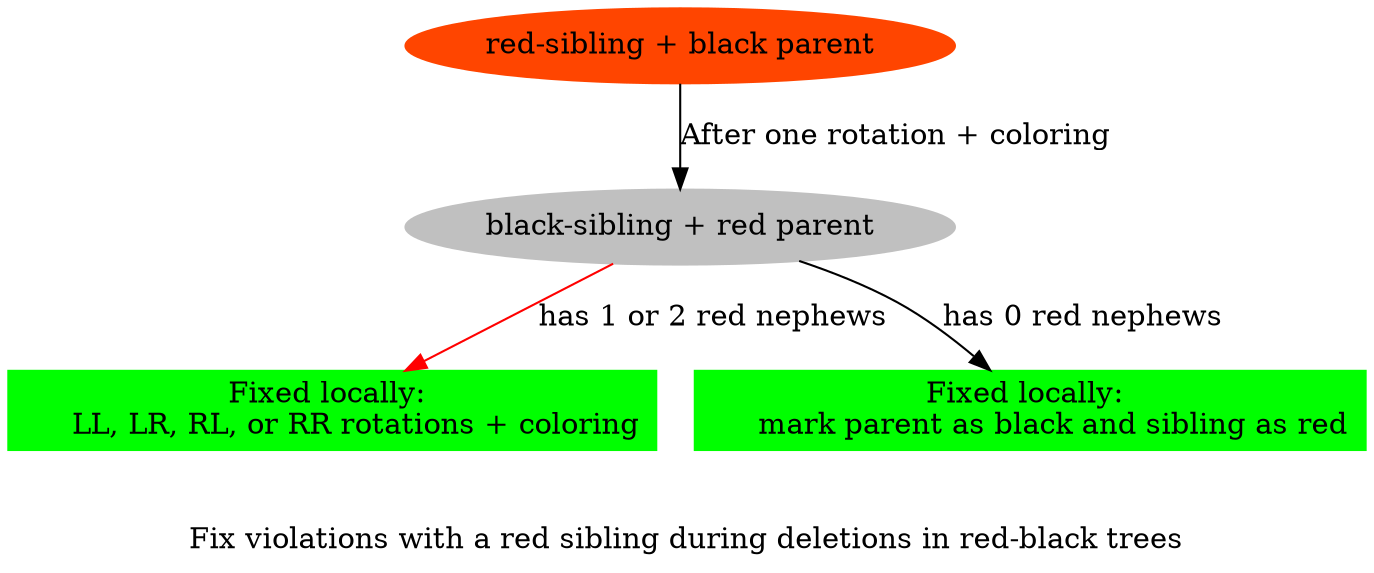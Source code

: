 digraph RBTree {
"0x0001" [label="red-sibling + black parent"] [color=orangered] [style=filled] 
"0x0002" [label="black-sibling + red parent"] [color=grey] [style=filled] 
"0x0001" -> {"0x0002"} [label="After one rotation + coloring"]
"0x0002" -> {"0x0003"} [label="has 1 or 2 red nephews"] [color=red]
"0x0003" [label="Fixed locally: 
     LL, LR, RL, or RR rotations + coloring"] [shape="box"] [color=green] [style=filled] 
"0x0002" -> {"0x0004"} [label="has 0 red nephews"]
"0x0004" [label="Fixed locally: 
     mark parent as black and sibling as red"] [shape="box"]  [color=green] [style=filled] 

label="

Fix violations with a red sibling during deletions in red-black trees"
}
